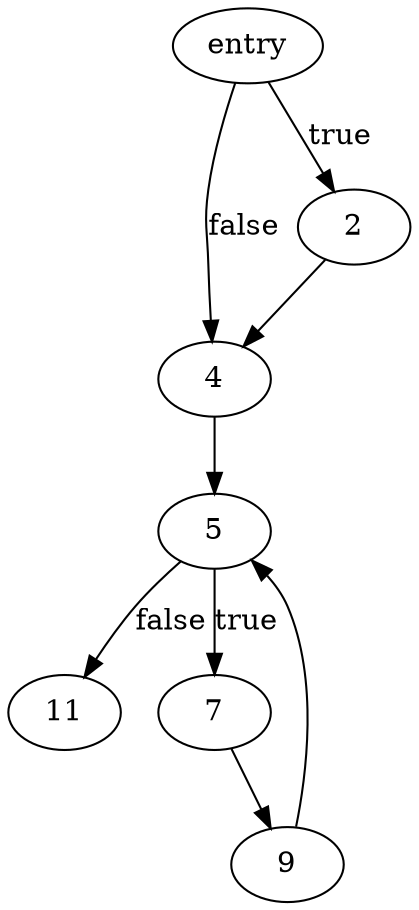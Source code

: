 digraph foo {
	0->4[ label=false ];
	0->2[ label=true ];
	2->4;
	4->5;
	5->11[ label=false ];
	5->7[ label=true ];
	7->9;
	9->5;
	0 [ label=entry ];
	11;
	2;
	4;
	5;
	7;
	9;

}
